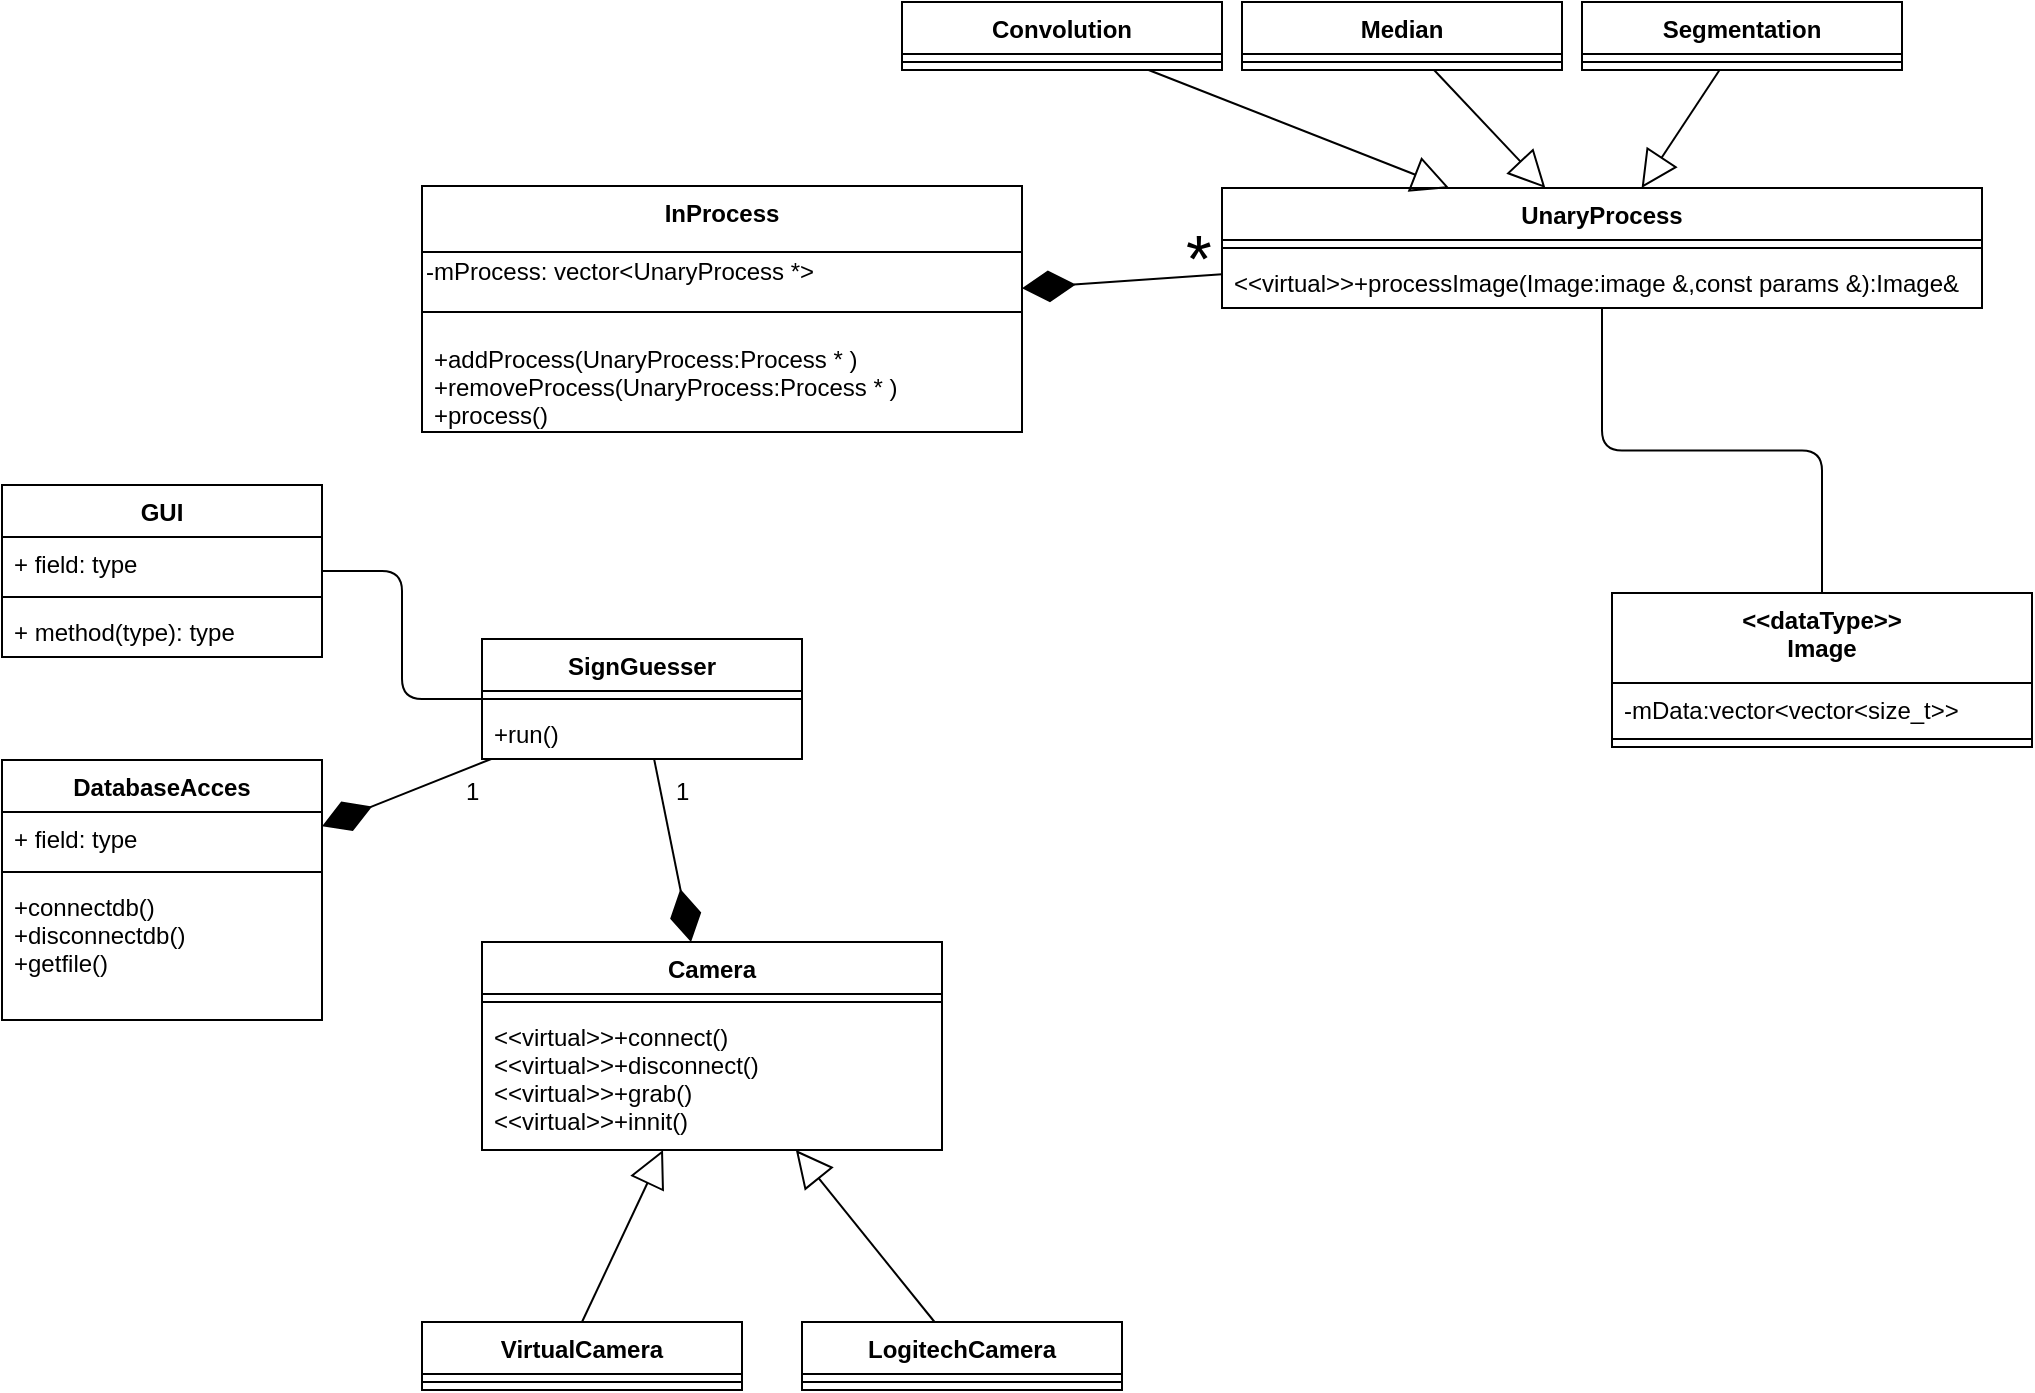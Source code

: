 <mxfile version="11.3.0" type="device" pages="1"><diagram id="PDiZhnMwtKH1z3-ArNgQ" name="Page-1"><mxGraphModel dx="1807" dy="967" grid="1" gridSize="10" guides="1" tooltips="1" connect="1" arrows="1" fold="1" page="1" pageScale="1" pageWidth="850" pageHeight="1100" math="0" shadow="0"><root><mxCell id="0"/><mxCell id="1" parent="0"/><mxCell id="jT6UK49fK-MPnu4gzo5e-1" value="Camera" style="swimlane;fontStyle=1;align=center;verticalAlign=top;childLayout=stackLayout;horizontal=1;startSize=26;horizontalStack=0;resizeParent=1;resizeParentMax=0;resizeLast=0;collapsible=1;marginBottom=0;" vertex="1" parent="1"><mxGeometry x="450" y="510" width="230" height="104" as="geometry"/></mxCell><mxCell id="jT6UK49fK-MPnu4gzo5e-3" value="" style="line;strokeWidth=1;fillColor=none;align=left;verticalAlign=middle;spacingTop=-1;spacingLeft=3;spacingRight=3;rotatable=0;labelPosition=right;points=[];portConstraint=eastwest;" vertex="1" parent="jT6UK49fK-MPnu4gzo5e-1"><mxGeometry y="26" width="230" height="8" as="geometry"/></mxCell><mxCell id="jT6UK49fK-MPnu4gzo5e-4" value="&lt;&lt;virtual&gt;&gt;+connect()&#10;&lt;&lt;virtual&gt;&gt;+disconnect()&#10;&lt;&lt;virtual&gt;&gt;+grab()&#10;&lt;&lt;virtual&gt;&gt;+innit()&#10;" style="text;strokeColor=none;fillColor=none;align=left;verticalAlign=top;spacingLeft=4;spacingRight=4;overflow=hidden;rotatable=0;points=[[0,0.5],[1,0.5]];portConstraint=eastwest;" vertex="1" parent="jT6UK49fK-MPnu4gzo5e-1"><mxGeometry y="34" width="230" height="70" as="geometry"/></mxCell><mxCell id="jT6UK49fK-MPnu4gzo5e-17" value="LogitechCamera" style="swimlane;fontStyle=1;align=center;verticalAlign=top;childLayout=stackLayout;horizontal=1;startSize=26;horizontalStack=0;resizeParent=1;resizeParentMax=0;resizeLast=0;collapsible=1;marginBottom=0;" vertex="1" parent="1"><mxGeometry x="610" y="700" width="160" height="34" as="geometry"/></mxCell><mxCell id="jT6UK49fK-MPnu4gzo5e-19" value="" style="line;strokeWidth=1;fillColor=none;align=left;verticalAlign=middle;spacingTop=-1;spacingLeft=3;spacingRight=3;rotatable=0;labelPosition=right;points=[];portConstraint=eastwest;" vertex="1" parent="jT6UK49fK-MPnu4gzo5e-17"><mxGeometry y="26" width="160" height="8" as="geometry"/></mxCell><mxCell id="jT6UK49fK-MPnu4gzo5e-21" value="VirtualCamera" style="swimlane;fontStyle=1;align=center;verticalAlign=top;childLayout=stackLayout;horizontal=1;startSize=26;horizontalStack=0;resizeParent=1;resizeParentMax=0;resizeLast=0;collapsible=1;marginBottom=0;" vertex="1" parent="1"><mxGeometry x="420" y="700" width="160" height="34" as="geometry"/></mxCell><mxCell id="jT6UK49fK-MPnu4gzo5e-23" value="" style="line;strokeWidth=1;fillColor=none;align=left;verticalAlign=middle;spacingTop=-1;spacingLeft=3;spacingRight=3;rotatable=0;labelPosition=right;points=[];portConstraint=eastwest;" vertex="1" parent="jT6UK49fK-MPnu4gzo5e-21"><mxGeometry y="26" width="160" height="8" as="geometry"/></mxCell><mxCell id="jT6UK49fK-MPnu4gzo5e-25" value="" style="endArrow=block;endSize=16;endFill=0;html=1;exitX=0.5;exitY=0;exitDx=0;exitDy=0;" edge="1" parent="1" source="jT6UK49fK-MPnu4gzo5e-21" target="jT6UK49fK-MPnu4gzo5e-1"><mxGeometry x="-0.48" y="35" width="160" relative="1" as="geometry"><mxPoint x="430" y="836" as="sourcePoint"/><mxPoint x="590" y="836" as="targetPoint"/><mxPoint as="offset"/></mxGeometry></mxCell><mxCell id="jT6UK49fK-MPnu4gzo5e-26" value="" style="endArrow=block;endSize=16;endFill=0;html=1;" edge="1" parent="1" source="jT6UK49fK-MPnu4gzo5e-17" target="jT6UK49fK-MPnu4gzo5e-1"><mxGeometry x="-0.48" y="35" width="160" relative="1" as="geometry"><mxPoint x="730" y="700" as="sourcePoint"/><mxPoint x="788" y="636" as="targetPoint"/><mxPoint as="offset"/></mxGeometry></mxCell><mxCell id="jT6UK49fK-MPnu4gzo5e-27" value="UnaryProcess" style="swimlane;fontStyle=1;align=center;verticalAlign=top;childLayout=stackLayout;horizontal=1;startSize=26;horizontalStack=0;resizeParent=1;resizeParentMax=0;resizeLast=0;collapsible=1;marginBottom=0;" vertex="1" parent="1"><mxGeometry x="820" y="133" width="380" height="60" as="geometry"/></mxCell><mxCell id="jT6UK49fK-MPnu4gzo5e-29" value="" style="line;strokeWidth=1;fillColor=none;align=left;verticalAlign=middle;spacingTop=-1;spacingLeft=3;spacingRight=3;rotatable=0;labelPosition=right;points=[];portConstraint=eastwest;" vertex="1" parent="jT6UK49fK-MPnu4gzo5e-27"><mxGeometry y="26" width="380" height="8" as="geometry"/></mxCell><mxCell id="jT6UK49fK-MPnu4gzo5e-30" value="&lt;&lt;virtual&gt;&gt;+processImage(Image:image &amp;,const params &amp;):Image&amp;" style="text;strokeColor=none;fillColor=none;align=left;verticalAlign=top;spacingLeft=4;spacingRight=4;overflow=hidden;rotatable=0;points=[[0,0.5],[1,0.5]];portConstraint=eastwest;" vertex="1" parent="jT6UK49fK-MPnu4gzo5e-27"><mxGeometry y="34" width="380" height="26" as="geometry"/></mxCell><mxCell id="jT6UK49fK-MPnu4gzo5e-31" value="Convolution" style="swimlane;fontStyle=1;align=center;verticalAlign=top;childLayout=stackLayout;horizontal=1;startSize=26;horizontalStack=0;resizeParent=1;resizeParentMax=0;resizeLast=0;collapsible=1;marginBottom=0;" vertex="1" parent="1"><mxGeometry x="660" y="40" width="160" height="34" as="geometry"/></mxCell><mxCell id="jT6UK49fK-MPnu4gzo5e-33" value="" style="line;strokeWidth=1;fillColor=none;align=left;verticalAlign=middle;spacingTop=-1;spacingLeft=3;spacingRight=3;rotatable=0;labelPosition=right;points=[];portConstraint=eastwest;" vertex="1" parent="jT6UK49fK-MPnu4gzo5e-31"><mxGeometry y="26" width="160" height="8" as="geometry"/></mxCell><mxCell id="jT6UK49fK-MPnu4gzo5e-35" value="Median" style="swimlane;fontStyle=1;align=center;verticalAlign=top;childLayout=stackLayout;horizontal=1;startSize=26;horizontalStack=0;resizeParent=1;resizeParentMax=0;resizeLast=0;collapsible=1;marginBottom=0;" vertex="1" parent="1"><mxGeometry x="830" y="40" width="160" height="34" as="geometry"/></mxCell><mxCell id="jT6UK49fK-MPnu4gzo5e-37" value="" style="line;strokeWidth=1;fillColor=none;align=left;verticalAlign=middle;spacingTop=-1;spacingLeft=3;spacingRight=3;rotatable=0;labelPosition=right;points=[];portConstraint=eastwest;" vertex="1" parent="jT6UK49fK-MPnu4gzo5e-35"><mxGeometry y="26" width="160" height="8" as="geometry"/></mxCell><mxCell id="jT6UK49fK-MPnu4gzo5e-39" value="Segmentation" style="swimlane;fontStyle=1;align=center;verticalAlign=top;childLayout=stackLayout;horizontal=1;startSize=26;horizontalStack=0;resizeParent=1;resizeParentMax=0;resizeLast=0;collapsible=1;marginBottom=0;" vertex="1" parent="1"><mxGeometry x="1000" y="40" width="160" height="34" as="geometry"/></mxCell><mxCell id="jT6UK49fK-MPnu4gzo5e-41" value="" style="line;strokeWidth=1;fillColor=none;align=left;verticalAlign=middle;spacingTop=-1;spacingLeft=3;spacingRight=3;rotatable=0;labelPosition=right;points=[];portConstraint=eastwest;" vertex="1" parent="jT6UK49fK-MPnu4gzo5e-39"><mxGeometry y="26" width="160" height="8" as="geometry"/></mxCell><mxCell id="jT6UK49fK-MPnu4gzo5e-43" value="" style="endArrow=block;endSize=16;endFill=0;html=1;" edge="1" parent="1" source="jT6UK49fK-MPnu4gzo5e-31" target="jT6UK49fK-MPnu4gzo5e-27"><mxGeometry x="-0.48" y="35" width="160" relative="1" as="geometry"><mxPoint x="711.5" y="150" as="sourcePoint"/><mxPoint x="769.752" y="90" as="targetPoint"/><mxPoint as="offset"/></mxGeometry></mxCell><mxCell id="jT6UK49fK-MPnu4gzo5e-44" value="" style="endArrow=block;endSize=16;endFill=0;html=1;" edge="1" parent="1" source="jT6UK49fK-MPnu4gzo5e-35" target="jT6UK49fK-MPnu4gzo5e-27"><mxGeometry x="-0.48" y="35" width="160" relative="1" as="geometry"><mxPoint x="720" y="233" as="sourcePoint"/><mxPoint x="778.252" y="173" as="targetPoint"/><mxPoint as="offset"/></mxGeometry></mxCell><mxCell id="jT6UK49fK-MPnu4gzo5e-45" value="" style="endArrow=block;endSize=16;endFill=0;html=1;" edge="1" parent="1" source="jT6UK49fK-MPnu4gzo5e-39" target="jT6UK49fK-MPnu4gzo5e-27"><mxGeometry x="-0.48" y="35" width="160" relative="1" as="geometry"><mxPoint x="1031" y="140" as="sourcePoint"/><mxPoint x="1089.252" y="80" as="targetPoint"/><mxPoint as="offset"/></mxGeometry></mxCell><mxCell id="jT6UK49fK-MPnu4gzo5e-46" value="InProcess" style="swimlane;fontStyle=1;align=center;verticalAlign=top;childLayout=stackLayout;horizontal=1;startSize=33;horizontalStack=0;resizeParent=1;resizeParentMax=0;resizeLast=0;collapsible=1;marginBottom=0;" vertex="1" parent="1"><mxGeometry x="420" y="132" width="300" height="123" as="geometry"/></mxCell><mxCell id="jT6UK49fK-MPnu4gzo5e-72" value="-mProcess: vector&amp;lt;UnaryProcess *&amp;gt;" style="text;html=1;resizable=0;points=[];autosize=1;align=left;verticalAlign=top;spacingTop=-4;fontSize=12;" vertex="1" parent="jT6UK49fK-MPnu4gzo5e-46"><mxGeometry y="33" width="300" height="20" as="geometry"/></mxCell><mxCell id="jT6UK49fK-MPnu4gzo5e-48" value="" style="line;strokeWidth=1;fillColor=none;align=left;verticalAlign=middle;spacingTop=-1;spacingLeft=3;spacingRight=3;rotatable=0;labelPosition=right;points=[];portConstraint=eastwest;" vertex="1" parent="jT6UK49fK-MPnu4gzo5e-46"><mxGeometry y="53" width="300" height="20" as="geometry"/></mxCell><mxCell id="jT6UK49fK-MPnu4gzo5e-49" value="+addProcess(UnaryProcess:Process * )&#10;+removeProcess(UnaryProcess:Process * )&#10;+process()" style="text;strokeColor=none;fillColor=none;align=left;verticalAlign=top;spacingLeft=4;spacingRight=4;overflow=hidden;rotatable=0;points=[[0,0.5],[1,0.5]];portConstraint=eastwest;" vertex="1" parent="jT6UK49fK-MPnu4gzo5e-46"><mxGeometry y="73" width="300" height="50" as="geometry"/></mxCell><mxCell id="jT6UK49fK-MPnu4gzo5e-50" value="" style="endArrow=diamondThin;endFill=1;endSize=24;html=1;" edge="1" parent="1" source="jT6UK49fK-MPnu4gzo5e-27" target="jT6UK49fK-MPnu4gzo5e-46"><mxGeometry width="160" relative="1" as="geometry"><mxPoint x="540" y="670" as="sourcePoint"/><mxPoint x="700" y="670" as="targetPoint"/></mxGeometry></mxCell><mxCell id="jT6UK49fK-MPnu4gzo5e-51" value="*&lt;br style=&quot;font-size: 33px;&quot;&gt;" style="text;html=1;resizable=0;points=[];autosize=1;align=left;verticalAlign=top;spacingTop=-4;fontSize=33;" vertex="1" parent="1"><mxGeometry x="800" y="146" width="20" height="20" as="geometry"/></mxCell><mxCell id="jT6UK49fK-MPnu4gzo5e-52" value="GUI" style="swimlane;fontStyle=1;align=center;verticalAlign=top;childLayout=stackLayout;horizontal=1;startSize=26;horizontalStack=0;resizeParent=1;resizeParentMax=0;resizeLast=0;collapsible=1;marginBottom=0;fontSize=12;" vertex="1" parent="1"><mxGeometry x="210" y="281.5" width="160" height="86" as="geometry"/></mxCell><mxCell id="jT6UK49fK-MPnu4gzo5e-53" value="+ field: type" style="text;strokeColor=none;fillColor=none;align=left;verticalAlign=top;spacingLeft=4;spacingRight=4;overflow=hidden;rotatable=0;points=[[0,0.5],[1,0.5]];portConstraint=eastwest;" vertex="1" parent="jT6UK49fK-MPnu4gzo5e-52"><mxGeometry y="26" width="160" height="26" as="geometry"/></mxCell><mxCell id="jT6UK49fK-MPnu4gzo5e-54" value="" style="line;strokeWidth=1;fillColor=none;align=left;verticalAlign=middle;spacingTop=-1;spacingLeft=3;spacingRight=3;rotatable=0;labelPosition=right;points=[];portConstraint=eastwest;" vertex="1" parent="jT6UK49fK-MPnu4gzo5e-52"><mxGeometry y="52" width="160" height="8" as="geometry"/></mxCell><mxCell id="jT6UK49fK-MPnu4gzo5e-55" value="+ method(type): type" style="text;strokeColor=none;fillColor=none;align=left;verticalAlign=top;spacingLeft=4;spacingRight=4;overflow=hidden;rotatable=0;points=[[0,0.5],[1,0.5]];portConstraint=eastwest;" vertex="1" parent="jT6UK49fK-MPnu4gzo5e-52"><mxGeometry y="60" width="160" height="26" as="geometry"/></mxCell><mxCell id="jT6UK49fK-MPnu4gzo5e-56" value="DatabaseAcces" style="swimlane;fontStyle=1;align=center;verticalAlign=top;childLayout=stackLayout;horizontal=1;startSize=26;horizontalStack=0;resizeParent=1;resizeParentMax=0;resizeLast=0;collapsible=1;marginBottom=0;fontSize=12;" vertex="1" parent="1"><mxGeometry x="210" y="419" width="160" height="130" as="geometry"/></mxCell><mxCell id="jT6UK49fK-MPnu4gzo5e-57" value="+ field: type" style="text;strokeColor=none;fillColor=none;align=left;verticalAlign=top;spacingLeft=4;spacingRight=4;overflow=hidden;rotatable=0;points=[[0,0.5],[1,0.5]];portConstraint=eastwest;" vertex="1" parent="jT6UK49fK-MPnu4gzo5e-56"><mxGeometry y="26" width="160" height="26" as="geometry"/></mxCell><mxCell id="jT6UK49fK-MPnu4gzo5e-58" value="" style="line;strokeWidth=1;fillColor=none;align=left;verticalAlign=middle;spacingTop=-1;spacingLeft=3;spacingRight=3;rotatable=0;labelPosition=right;points=[];portConstraint=eastwest;" vertex="1" parent="jT6UK49fK-MPnu4gzo5e-56"><mxGeometry y="52" width="160" height="8" as="geometry"/></mxCell><mxCell id="jT6UK49fK-MPnu4gzo5e-59" value="+connectdb()&#10;+disconnectdb()&#10;+getfile()" style="text;strokeColor=none;fillColor=none;align=left;verticalAlign=top;spacingLeft=4;spacingRight=4;overflow=hidden;rotatable=0;points=[[0,0.5],[1,0.5]];portConstraint=eastwest;" vertex="1" parent="jT6UK49fK-MPnu4gzo5e-56"><mxGeometry y="60" width="160" height="70" as="geometry"/></mxCell><mxCell id="jT6UK49fK-MPnu4gzo5e-60" value="SignGuesser" style="swimlane;fontStyle=1;align=center;verticalAlign=top;childLayout=stackLayout;horizontal=1;startSize=26;horizontalStack=0;resizeParent=1;resizeParentMax=0;resizeLast=0;collapsible=1;marginBottom=0;fontSize=12;" vertex="1" parent="1"><mxGeometry x="450" y="358.5" width="160" height="60" as="geometry"/></mxCell><mxCell id="jT6UK49fK-MPnu4gzo5e-62" value="" style="line;strokeWidth=1;fillColor=none;align=left;verticalAlign=middle;spacingTop=-1;spacingLeft=3;spacingRight=3;rotatable=0;labelPosition=right;points=[];portConstraint=eastwest;" vertex="1" parent="jT6UK49fK-MPnu4gzo5e-60"><mxGeometry y="26" width="160" height="8" as="geometry"/></mxCell><mxCell id="jT6UK49fK-MPnu4gzo5e-63" value="+run()" style="text;strokeColor=none;fillColor=none;align=left;verticalAlign=top;spacingLeft=4;spacingRight=4;overflow=hidden;rotatable=0;points=[[0,0.5],[1,0.5]];portConstraint=eastwest;" vertex="1" parent="jT6UK49fK-MPnu4gzo5e-60"><mxGeometry y="34" width="160" height="26" as="geometry"/></mxCell><mxCell id="jT6UK49fK-MPnu4gzo5e-64" value="&lt;&lt;dataType&gt;&gt;&#10;Image" style="swimlane;fontStyle=1;align=center;verticalAlign=top;childLayout=stackLayout;horizontal=1;startSize=45;horizontalStack=0;resizeParent=1;resizeParentMax=0;resizeLast=0;collapsible=1;marginBottom=0;fontSize=12;" vertex="1" parent="1"><mxGeometry x="1015" y="335.5" width="210" height="77" as="geometry"/></mxCell><mxCell id="jT6UK49fK-MPnu4gzo5e-65" value="-mData:vector&lt;vector&lt;size_t&gt;&gt;" style="text;strokeColor=none;fillColor=none;align=left;verticalAlign=top;spacingLeft=4;spacingRight=4;overflow=hidden;rotatable=0;points=[[0,0.5],[1,0.5]];portConstraint=eastwest;" vertex="1" parent="jT6UK49fK-MPnu4gzo5e-64"><mxGeometry y="45" width="210" height="24" as="geometry"/></mxCell><mxCell id="jT6UK49fK-MPnu4gzo5e-66" value="" style="line;strokeWidth=1;fillColor=none;align=left;verticalAlign=middle;spacingTop=-1;spacingLeft=3;spacingRight=3;rotatable=0;labelPosition=right;points=[];portConstraint=eastwest;" vertex="1" parent="jT6UK49fK-MPnu4gzo5e-64"><mxGeometry y="69" width="210" height="8" as="geometry"/></mxCell><mxCell id="jT6UK49fK-MPnu4gzo5e-73" value="" style="endArrow=none;html=1;edgeStyle=orthogonalEdgeStyle;fontSize=12;" edge="1" parent="1" source="jT6UK49fK-MPnu4gzo5e-64" target="jT6UK49fK-MPnu4gzo5e-27"><mxGeometry relative="1" as="geometry"><mxPoint x="950" y="270" as="sourcePoint"/><mxPoint x="1110" y="270" as="targetPoint"/></mxGeometry></mxCell><mxCell id="jT6UK49fK-MPnu4gzo5e-83" value="" style="endArrow=none;html=1;edgeStyle=orthogonalEdgeStyle;fontSize=12;" edge="1" parent="1" source="jT6UK49fK-MPnu4gzo5e-52" target="jT6UK49fK-MPnu4gzo5e-60"><mxGeometry relative="1" as="geometry"><mxPoint x="220" y="580" as="sourcePoint"/><mxPoint x="380" y="580" as="targetPoint"/></mxGeometry></mxCell><mxCell id="jT6UK49fK-MPnu4gzo5e-86" value="" style="endArrow=diamondThin;endFill=1;endSize=24;html=1;" edge="1" parent="1" source="jT6UK49fK-MPnu4gzo5e-60" target="jT6UK49fK-MPnu4gzo5e-1"><mxGeometry width="160" relative="1" as="geometry"><mxPoint x="650" y="490.17" as="sourcePoint"/><mxPoint x="550" y="497.102" as="targetPoint"/></mxGeometry></mxCell><mxCell id="jT6UK49fK-MPnu4gzo5e-88" value="" style="endArrow=diamondThin;endFill=1;endSize=24;html=1;" edge="1" parent="1" source="jT6UK49fK-MPnu4gzo5e-60" target="jT6UK49fK-MPnu4gzo5e-56"><mxGeometry width="160" relative="1" as="geometry"><mxPoint x="415.552" y="431.5" as="sourcePoint"/><mxPoint x="434.01" y="523" as="targetPoint"/></mxGeometry></mxCell><mxCell id="jT6UK49fK-MPnu4gzo5e-89" value="1" style="text;html=1;resizable=0;points=[];autosize=1;align=left;verticalAlign=top;spacingTop=-4;fontSize=12;" vertex="1" parent="1"><mxGeometry x="545" y="425" width="20" height="20" as="geometry"/></mxCell><mxCell id="jT6UK49fK-MPnu4gzo5e-90" value="1" style="text;html=1;resizable=0;points=[];autosize=1;align=left;verticalAlign=top;spacingTop=-4;fontSize=12;" vertex="1" parent="1"><mxGeometry x="440" y="425" width="20" height="20" as="geometry"/></mxCell></root></mxGraphModel></diagram></mxfile>